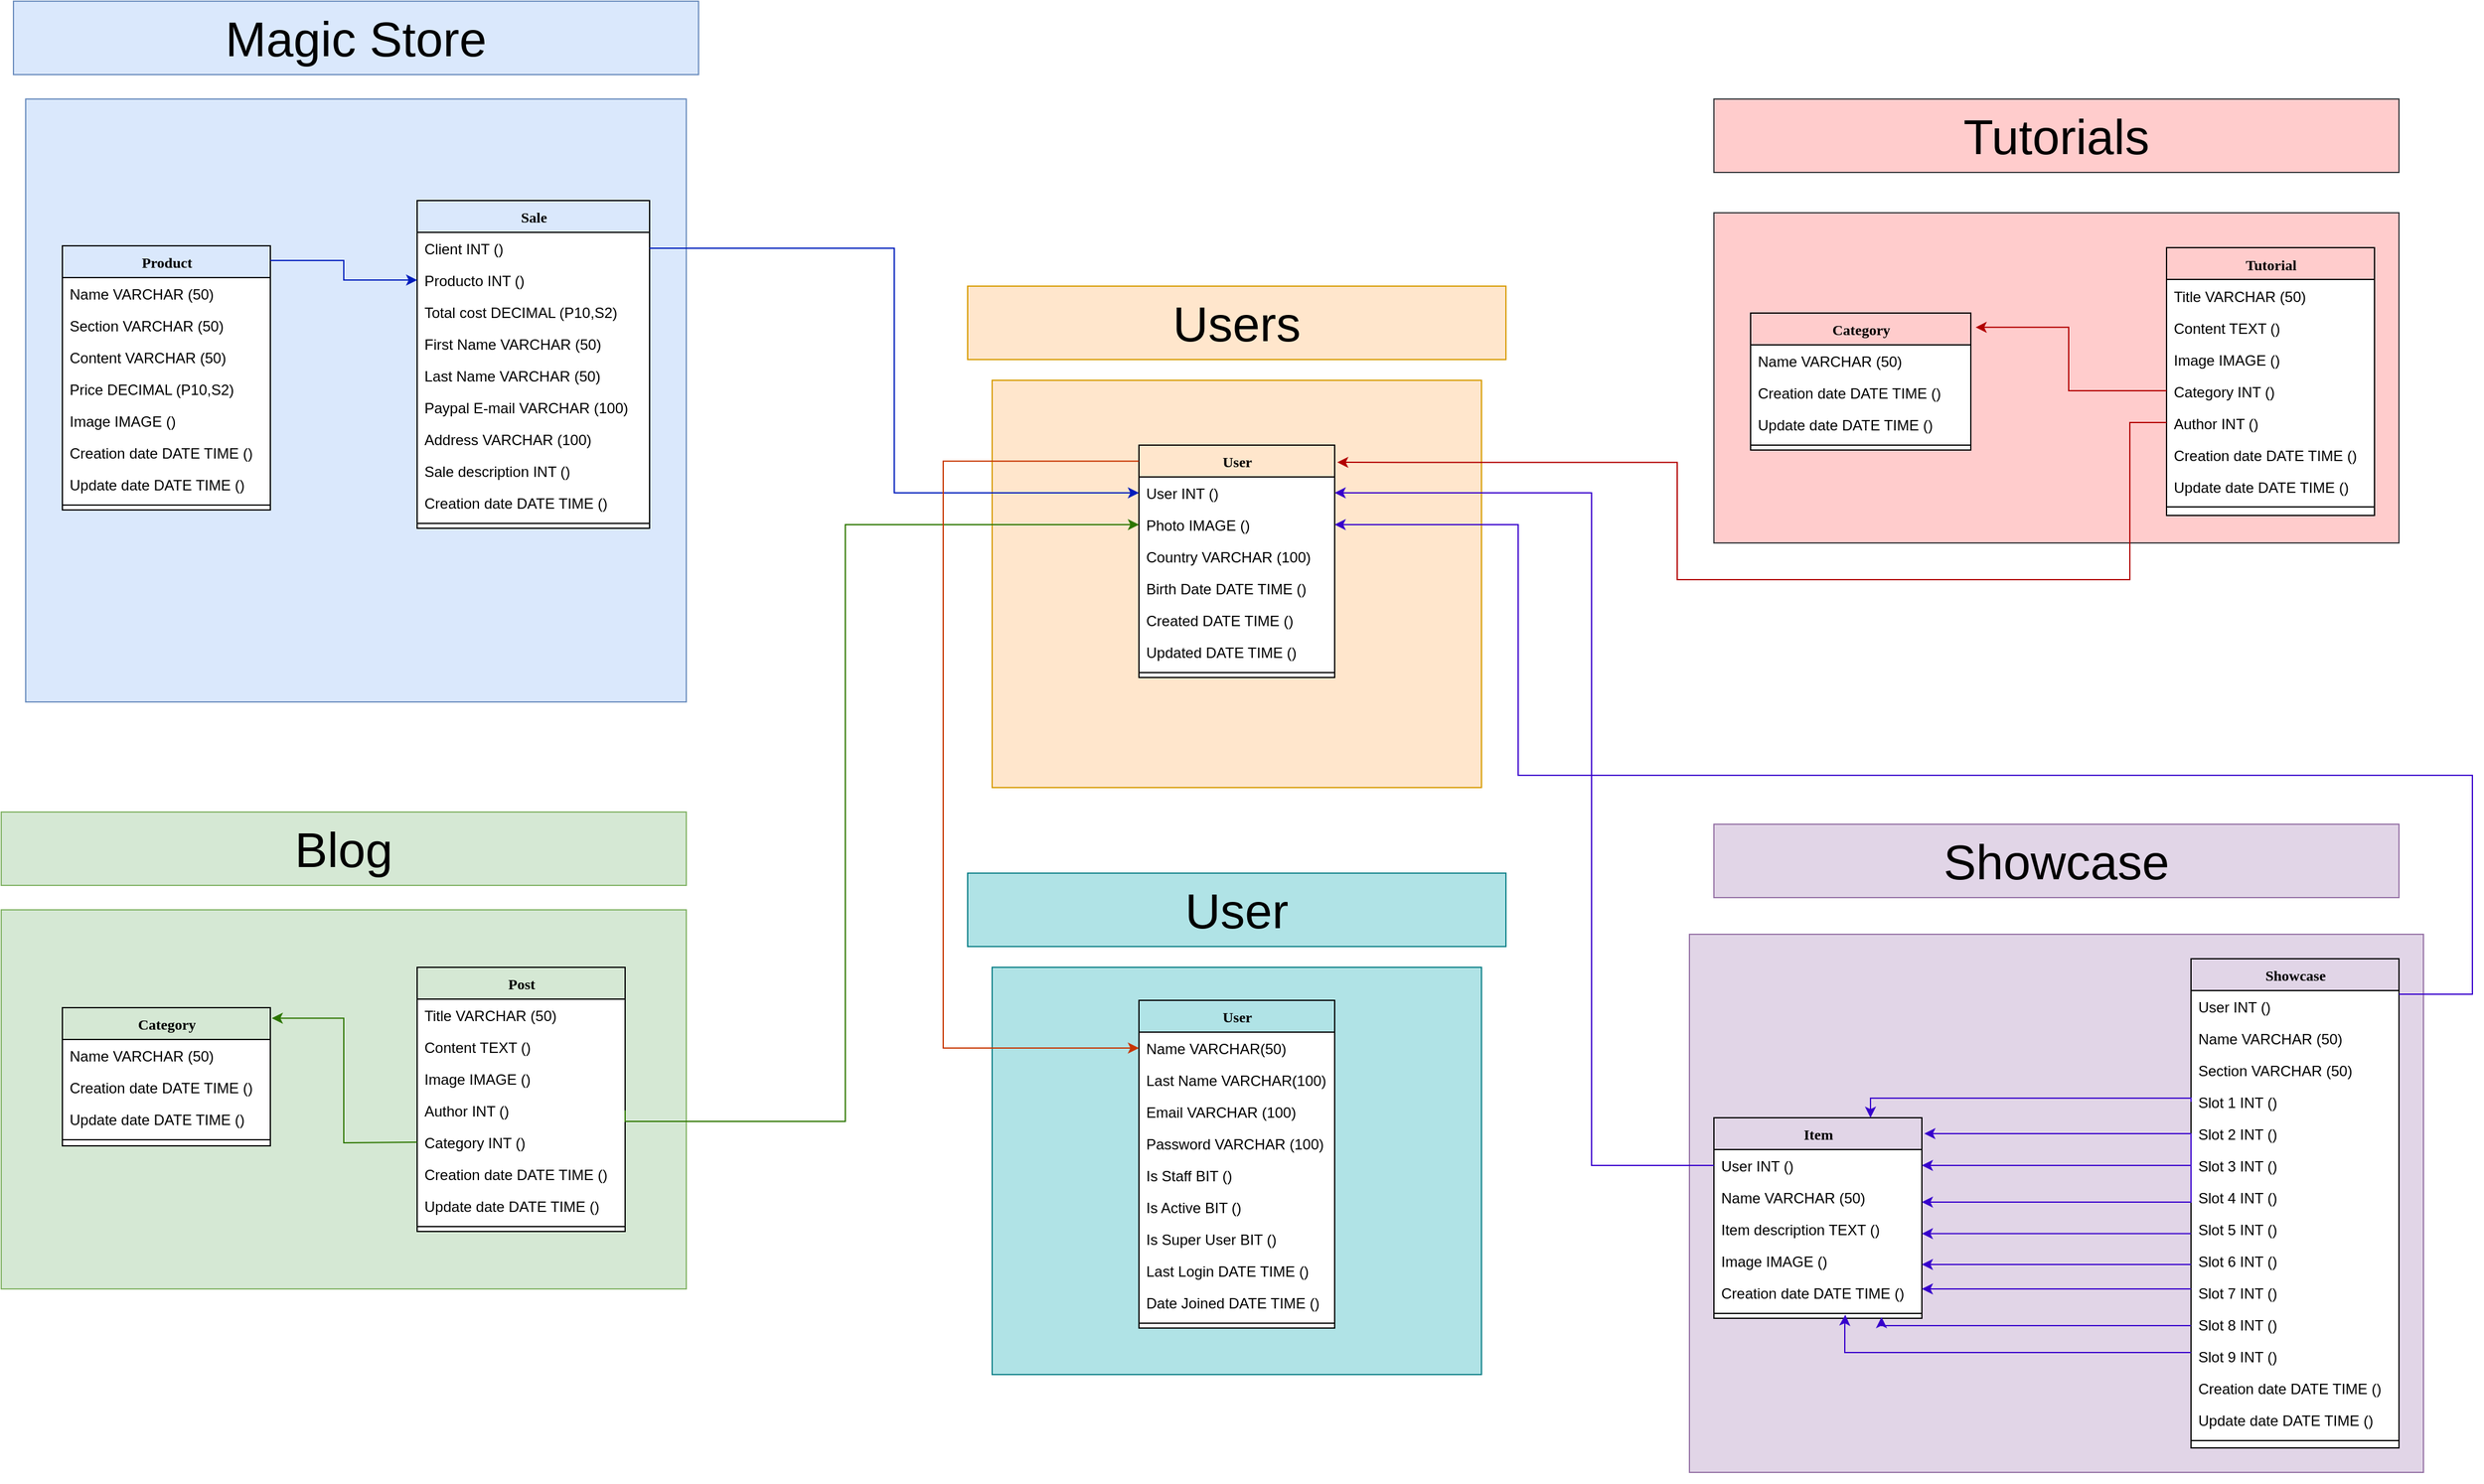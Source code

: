 <mxfile version="13.9.2" type="github">
  <diagram id="R2lEEEUBdFMjLlhIrx00" name="Page-1">
    <mxGraphModel dx="4417" dy="2524" grid="1" gridSize="10" guides="1" tooltips="1" connect="1" arrows="1" fold="1" page="1" pageScale="1" pageWidth="850" pageHeight="1100" math="0" shadow="0" extFonts="Permanent Marker^https://fonts.googleapis.com/css?family=Permanent+Marker">
      <root>
        <mxCell id="0" />
        <mxCell id="1" parent="0" />
        <mxCell id="2uvS1qkMC6XSZsoxmGfI-18" value="" style="rounded=0;whiteSpace=wrap;html=1;fillColor=#ffe6cc;strokeColor=#d79b00;" vertex="1" parent="1">
          <mxGeometry x="-80" y="217" width="400" height="333" as="geometry" />
        </mxCell>
        <mxCell id="4zCQocDhe5eGZeat-2OL-1" value="" style="rounded=0;whiteSpace=wrap;html=1;fillColor=#dae8fc;strokeColor=#6c8ebf;" parent="1" vertex="1">
          <mxGeometry x="-870" y="-13" width="540" height="493" as="geometry" />
        </mxCell>
        <mxCell id="4zCQocDhe5eGZeat-2OL-2" value="" style="rounded=0;whiteSpace=wrap;html=1;fillColor=#ffcccc;strokeColor=#36393d;" parent="1" vertex="1">
          <mxGeometry x="510" y="80" width="560" height="270" as="geometry" />
        </mxCell>
        <mxCell id="4zCQocDhe5eGZeat-2OL-4" value="" style="rounded=0;whiteSpace=wrap;html=1;fillColor=#d5e8d4;strokeColor=#82b366;" parent="1" vertex="1">
          <mxGeometry x="-890" y="650" width="560" height="310" as="geometry" />
        </mxCell>
        <mxCell id="4zCQocDhe5eGZeat-2OL-5" value="Product" style="swimlane;html=1;fontStyle=1;align=center;verticalAlign=top;childLayout=stackLayout;horizontal=1;startSize=26;horizontalStack=0;resizeParent=1;resizeLast=0;collapsible=1;marginBottom=0;swimlaneFillColor=#ffffff;rounded=0;shadow=0;comic=0;labelBackgroundColor=none;strokeWidth=1;fillColor=none;fontFamily=Verdana;fontSize=12" parent="1" vertex="1">
          <mxGeometry x="-840" y="107" width="170" height="216" as="geometry" />
        </mxCell>
        <mxCell id="4zCQocDhe5eGZeat-2OL-6" value="Name VARCHAR (50)" style="text;html=1;strokeColor=none;fillColor=none;align=left;verticalAlign=top;spacingLeft=4;spacingRight=4;whiteSpace=wrap;overflow=hidden;rotatable=0;points=[[0,0.5],[1,0.5]];portConstraint=eastwest;" parent="4zCQocDhe5eGZeat-2OL-5" vertex="1">
          <mxGeometry y="26" width="170" height="26" as="geometry" />
        </mxCell>
        <mxCell id="4zCQocDhe5eGZeat-2OL-7" value="Section VARCHAR (50)" style="text;html=1;strokeColor=none;fillColor=none;align=left;verticalAlign=top;spacingLeft=4;spacingRight=4;whiteSpace=wrap;overflow=hidden;rotatable=0;points=[[0,0.5],[1,0.5]];portConstraint=eastwest;" parent="4zCQocDhe5eGZeat-2OL-5" vertex="1">
          <mxGeometry y="52" width="170" height="26" as="geometry" />
        </mxCell>
        <mxCell id="4zCQocDhe5eGZeat-2OL-8" value="Content VARCHAR (50)" style="text;html=1;strokeColor=none;fillColor=none;align=left;verticalAlign=top;spacingLeft=4;spacingRight=4;whiteSpace=wrap;overflow=hidden;rotatable=0;points=[[0,0.5],[1,0.5]];portConstraint=eastwest;" parent="4zCQocDhe5eGZeat-2OL-5" vertex="1">
          <mxGeometry y="78" width="170" height="26" as="geometry" />
        </mxCell>
        <mxCell id="4zCQocDhe5eGZeat-2OL-9" value="Price DECIMAL (P10,S2)" style="text;html=1;strokeColor=none;fillColor=none;align=left;verticalAlign=top;spacingLeft=4;spacingRight=4;whiteSpace=wrap;overflow=hidden;rotatable=0;points=[[0,0.5],[1,0.5]];portConstraint=eastwest;" parent="4zCQocDhe5eGZeat-2OL-5" vertex="1">
          <mxGeometry y="104" width="170" height="26" as="geometry" />
        </mxCell>
        <mxCell id="4zCQocDhe5eGZeat-2OL-10" value="Image IMAGE ()" style="text;html=1;strokeColor=none;fillColor=none;align=left;verticalAlign=top;spacingLeft=4;spacingRight=4;whiteSpace=wrap;overflow=hidden;rotatable=0;points=[[0,0.5],[1,0.5]];portConstraint=eastwest;" parent="4zCQocDhe5eGZeat-2OL-5" vertex="1">
          <mxGeometry y="130" width="170" height="26" as="geometry" />
        </mxCell>
        <mxCell id="4zCQocDhe5eGZeat-2OL-11" value="Creation date DATE TIME ()" style="text;html=1;strokeColor=none;fillColor=none;align=left;verticalAlign=top;spacingLeft=4;spacingRight=4;whiteSpace=wrap;overflow=hidden;rotatable=0;points=[[0,0.5],[1,0.5]];portConstraint=eastwest;" parent="4zCQocDhe5eGZeat-2OL-5" vertex="1">
          <mxGeometry y="156" width="170" height="26" as="geometry" />
        </mxCell>
        <mxCell id="4zCQocDhe5eGZeat-2OL-12" value="Update date DATE TIME ()" style="text;html=1;strokeColor=none;fillColor=none;align=left;verticalAlign=top;spacingLeft=4;spacingRight=4;whiteSpace=wrap;overflow=hidden;rotatable=0;points=[[0,0.5],[1,0.5]];portConstraint=eastwest;" parent="4zCQocDhe5eGZeat-2OL-5" vertex="1">
          <mxGeometry y="182" width="170" height="26" as="geometry" />
        </mxCell>
        <mxCell id="4zCQocDhe5eGZeat-2OL-13" value="" style="line;html=1;strokeWidth=1;fillColor=none;align=left;verticalAlign=middle;spacingTop=-1;spacingLeft=3;spacingRight=3;rotatable=0;labelPosition=right;points=[];portConstraint=eastwest;" parent="4zCQocDhe5eGZeat-2OL-5" vertex="1">
          <mxGeometry y="208" width="170" height="8" as="geometry" />
        </mxCell>
        <mxCell id="4zCQocDhe5eGZeat-2OL-20" value="&lt;font style=&quot;font-size: 40px&quot;&gt;Magic Store&lt;/font&gt;" style="rounded=0;whiteSpace=wrap;html=1;fillColor=#dae8fc;strokeColor=#6c8ebf;" parent="1" vertex="1">
          <mxGeometry x="-880" y="-93" width="560" height="60" as="geometry" />
        </mxCell>
        <mxCell id="4zCQocDhe5eGZeat-2OL-21" value="Sale" style="swimlane;html=1;fontStyle=1;align=center;verticalAlign=top;childLayout=stackLayout;horizontal=1;startSize=26;horizontalStack=0;resizeParent=1;resizeLast=0;collapsible=1;marginBottom=0;swimlaneFillColor=#ffffff;rounded=0;shadow=0;comic=0;labelBackgroundColor=none;strokeWidth=1;fillColor=none;fontFamily=Verdana;fontSize=12" parent="1" vertex="1">
          <mxGeometry x="-550" y="70" width="190" height="268" as="geometry">
            <mxRectangle x="-530" y="50" width="100" height="26" as="alternateBounds" />
          </mxGeometry>
        </mxCell>
        <mxCell id="4zCQocDhe5eGZeat-2OL-23" value="Client INT ()" style="text;html=1;strokeColor=none;fillColor=none;align=left;verticalAlign=top;spacingLeft=4;spacingRight=4;whiteSpace=wrap;overflow=hidden;rotatable=0;points=[[0,0.5],[1,0.5]];portConstraint=eastwest;" parent="4zCQocDhe5eGZeat-2OL-21" vertex="1">
          <mxGeometry y="26" width="190" height="26" as="geometry" />
        </mxCell>
        <mxCell id="2uvS1qkMC6XSZsoxmGfI-2" value="Producto INT ()" style="text;html=1;strokeColor=none;fillColor=none;align=left;verticalAlign=top;spacingLeft=4;spacingRight=4;whiteSpace=wrap;overflow=hidden;rotatable=0;points=[[0,0.5],[1,0.5]];portConstraint=eastwest;" vertex="1" parent="4zCQocDhe5eGZeat-2OL-21">
          <mxGeometry y="52" width="190" height="26" as="geometry" />
        </mxCell>
        <mxCell id="4zCQocDhe5eGZeat-2OL-26" value="Total cost DECIMAL (P10,S2)" style="text;html=1;strokeColor=none;fillColor=none;align=left;verticalAlign=top;spacingLeft=4;spacingRight=4;whiteSpace=wrap;overflow=hidden;rotatable=0;points=[[0,0.5],[1,0.5]];portConstraint=eastwest;" parent="4zCQocDhe5eGZeat-2OL-21" vertex="1">
          <mxGeometry y="78" width="190" height="26" as="geometry" />
        </mxCell>
        <mxCell id="2uvS1qkMC6XSZsoxmGfI-3" value="First Name VARCHAR (50)" style="text;html=1;strokeColor=none;fillColor=none;align=left;verticalAlign=top;spacingLeft=4;spacingRight=4;whiteSpace=wrap;overflow=hidden;rotatable=0;points=[[0,0.5],[1,0.5]];portConstraint=eastwest;" vertex="1" parent="4zCQocDhe5eGZeat-2OL-21">
          <mxGeometry y="104" width="190" height="26" as="geometry" />
        </mxCell>
        <mxCell id="2uvS1qkMC6XSZsoxmGfI-4" value="Last Name VARCHAR (50)" style="text;html=1;strokeColor=none;fillColor=none;align=left;verticalAlign=top;spacingLeft=4;spacingRight=4;whiteSpace=wrap;overflow=hidden;rotatable=0;points=[[0,0.5],[1,0.5]];portConstraint=eastwest;" vertex="1" parent="4zCQocDhe5eGZeat-2OL-21">
          <mxGeometry y="130" width="190" height="26" as="geometry" />
        </mxCell>
        <mxCell id="2uvS1qkMC6XSZsoxmGfI-5" value="Paypal E-mail VARCHAR (100)" style="text;html=1;strokeColor=none;fillColor=none;align=left;verticalAlign=top;spacingLeft=4;spacingRight=4;whiteSpace=wrap;overflow=hidden;rotatable=0;points=[[0,0.5],[1,0.5]];portConstraint=eastwest;" vertex="1" parent="4zCQocDhe5eGZeat-2OL-21">
          <mxGeometry y="156" width="190" height="26" as="geometry" />
        </mxCell>
        <mxCell id="2uvS1qkMC6XSZsoxmGfI-6" value="Address VARCHAR (100)" style="text;html=1;strokeColor=none;fillColor=none;align=left;verticalAlign=top;spacingLeft=4;spacingRight=4;whiteSpace=wrap;overflow=hidden;rotatable=0;points=[[0,0.5],[1,0.5]];portConstraint=eastwest;" vertex="1" parent="4zCQocDhe5eGZeat-2OL-21">
          <mxGeometry y="182" width="190" height="26" as="geometry" />
        </mxCell>
        <mxCell id="4zCQocDhe5eGZeat-2OL-22" value="Sale description INT ()" style="text;html=1;strokeColor=none;fillColor=none;align=left;verticalAlign=top;spacingLeft=4;spacingRight=4;whiteSpace=wrap;overflow=hidden;rotatable=0;points=[[0,0.5],[1,0.5]];portConstraint=eastwest;" parent="4zCQocDhe5eGZeat-2OL-21" vertex="1">
          <mxGeometry y="208" width="190" height="26" as="geometry" />
        </mxCell>
        <mxCell id="2uvS1qkMC6XSZsoxmGfI-7" value="Creation date DATE TIME ()" style="text;html=1;strokeColor=none;fillColor=none;align=left;verticalAlign=top;spacingLeft=4;spacingRight=4;whiteSpace=wrap;overflow=hidden;rotatable=0;points=[[0,0.5],[1,0.5]];portConstraint=eastwest;" vertex="1" parent="4zCQocDhe5eGZeat-2OL-21">
          <mxGeometry y="234" width="190" height="26" as="geometry" />
        </mxCell>
        <mxCell id="4zCQocDhe5eGZeat-2OL-27" value="" style="line;html=1;strokeWidth=1;fillColor=none;align=left;verticalAlign=middle;spacingTop=-1;spacingLeft=3;spacingRight=3;rotatable=0;labelPosition=right;points=[];portConstraint=eastwest;" parent="4zCQocDhe5eGZeat-2OL-21" vertex="1">
          <mxGeometry y="260" width="190" height="8" as="geometry" />
        </mxCell>
        <mxCell id="4zCQocDhe5eGZeat-2OL-35" value="&lt;span style=&quot;font-size: 40px&quot;&gt;Blog&lt;/span&gt;" style="rounded=0;whiteSpace=wrap;html=1;fillColor=#d5e8d4;strokeColor=#82b366;" parent="1" vertex="1">
          <mxGeometry x="-890" y="570" width="560" height="60" as="geometry" />
        </mxCell>
        <mxCell id="4zCQocDhe5eGZeat-2OL-36" value="Category" style="swimlane;html=1;fontStyle=1;align=center;verticalAlign=top;childLayout=stackLayout;horizontal=1;startSize=26;horizontalStack=0;resizeParent=1;resizeLast=0;collapsible=1;marginBottom=0;swimlaneFillColor=#ffffff;rounded=0;shadow=0;comic=0;labelBackgroundColor=none;strokeWidth=1;fillColor=none;fontFamily=Verdana;fontSize=12" parent="1" vertex="1">
          <mxGeometry x="-840" y="730" width="170" height="113" as="geometry" />
        </mxCell>
        <mxCell id="4zCQocDhe5eGZeat-2OL-37" value="Name VARCHAR (50)" style="text;html=1;strokeColor=none;fillColor=none;align=left;verticalAlign=top;spacingLeft=4;spacingRight=4;whiteSpace=wrap;overflow=hidden;rotatable=0;points=[[0,0.5],[1,0.5]];portConstraint=eastwest;" parent="4zCQocDhe5eGZeat-2OL-36" vertex="1">
          <mxGeometry y="26" width="170" height="26" as="geometry" />
        </mxCell>
        <mxCell id="4zCQocDhe5eGZeat-2OL-38" value="Creation date DATE TIME ()" style="text;html=1;strokeColor=none;fillColor=none;align=left;verticalAlign=top;spacingLeft=4;spacingRight=4;whiteSpace=wrap;overflow=hidden;rotatable=0;points=[[0,0.5],[1,0.5]];portConstraint=eastwest;" parent="4zCQocDhe5eGZeat-2OL-36" vertex="1">
          <mxGeometry y="52" width="170" height="26" as="geometry" />
        </mxCell>
        <mxCell id="4zCQocDhe5eGZeat-2OL-39" value="Update date DATE TIME ()" style="text;html=1;strokeColor=none;fillColor=none;align=left;verticalAlign=top;spacingLeft=4;spacingRight=4;whiteSpace=wrap;overflow=hidden;rotatable=0;points=[[0,0.5],[1,0.5]];portConstraint=eastwest;" parent="4zCQocDhe5eGZeat-2OL-36" vertex="1">
          <mxGeometry y="78" width="170" height="26" as="geometry" />
        </mxCell>
        <mxCell id="4zCQocDhe5eGZeat-2OL-40" value="" style="line;html=1;strokeWidth=1;fillColor=none;align=left;verticalAlign=middle;spacingTop=-1;spacingLeft=3;spacingRight=3;rotatable=0;labelPosition=right;points=[];portConstraint=eastwest;" parent="4zCQocDhe5eGZeat-2OL-36" vertex="1">
          <mxGeometry y="104" width="170" height="8" as="geometry" />
        </mxCell>
        <mxCell id="4zCQocDhe5eGZeat-2OL-41" value="Post" style="swimlane;html=1;fontStyle=1;align=center;verticalAlign=top;childLayout=stackLayout;horizontal=1;startSize=26;horizontalStack=0;resizeParent=1;resizeLast=0;collapsible=1;marginBottom=0;swimlaneFillColor=#ffffff;rounded=0;shadow=0;comic=0;labelBackgroundColor=none;strokeWidth=1;fillColor=none;fontFamily=Verdana;fontSize=12" parent="1" vertex="1">
          <mxGeometry x="-550" y="697" width="170" height="216" as="geometry" />
        </mxCell>
        <mxCell id="4zCQocDhe5eGZeat-2OL-42" value="Title VARCHAR (50)" style="text;html=1;strokeColor=none;fillColor=none;align=left;verticalAlign=top;spacingLeft=4;spacingRight=4;whiteSpace=wrap;overflow=hidden;rotatable=0;points=[[0,0.5],[1,0.5]];portConstraint=eastwest;" parent="4zCQocDhe5eGZeat-2OL-41" vertex="1">
          <mxGeometry y="26" width="170" height="26" as="geometry" />
        </mxCell>
        <mxCell id="4zCQocDhe5eGZeat-2OL-43" value="Content TEXT ()" style="text;html=1;strokeColor=none;fillColor=none;align=left;verticalAlign=top;spacingLeft=4;spacingRight=4;whiteSpace=wrap;overflow=hidden;rotatable=0;points=[[0,0.5],[1,0.5]];portConstraint=eastwest;" parent="4zCQocDhe5eGZeat-2OL-41" vertex="1">
          <mxGeometry y="52" width="170" height="26" as="geometry" />
        </mxCell>
        <mxCell id="4zCQocDhe5eGZeat-2OL-44" value="Image IMAGE ()" style="text;html=1;strokeColor=none;fillColor=none;align=left;verticalAlign=top;spacingLeft=4;spacingRight=4;whiteSpace=wrap;overflow=hidden;rotatable=0;points=[[0,0.5],[1,0.5]];portConstraint=eastwest;" parent="4zCQocDhe5eGZeat-2OL-41" vertex="1">
          <mxGeometry y="78" width="170" height="26" as="geometry" />
        </mxCell>
        <mxCell id="4zCQocDhe5eGZeat-2OL-45" value="Author INT ()" style="text;html=1;strokeColor=none;fillColor=none;align=left;verticalAlign=top;spacingLeft=4;spacingRight=4;whiteSpace=wrap;overflow=hidden;rotatable=0;points=[[0,0.5],[1,0.5]];portConstraint=eastwest;" parent="4zCQocDhe5eGZeat-2OL-41" vertex="1">
          <mxGeometry y="104" width="170" height="26" as="geometry" />
        </mxCell>
        <mxCell id="4zCQocDhe5eGZeat-2OL-46" value="Category INT ()" style="text;html=1;strokeColor=none;fillColor=none;align=left;verticalAlign=top;spacingLeft=4;spacingRight=4;whiteSpace=wrap;overflow=hidden;rotatable=0;points=[[0,0.5],[1,0.5]];portConstraint=eastwest;" parent="4zCQocDhe5eGZeat-2OL-41" vertex="1">
          <mxGeometry y="130" width="170" height="26" as="geometry" />
        </mxCell>
        <mxCell id="4zCQocDhe5eGZeat-2OL-47" value="Creation date DATE TIME ()" style="text;html=1;strokeColor=none;fillColor=none;align=left;verticalAlign=top;spacingLeft=4;spacingRight=4;whiteSpace=wrap;overflow=hidden;rotatable=0;points=[[0,0.5],[1,0.5]];portConstraint=eastwest;" parent="4zCQocDhe5eGZeat-2OL-41" vertex="1">
          <mxGeometry y="156" width="170" height="26" as="geometry" />
        </mxCell>
        <mxCell id="4zCQocDhe5eGZeat-2OL-48" value="Update date DATE TIME ()" style="text;html=1;strokeColor=none;fillColor=none;align=left;verticalAlign=top;spacingLeft=4;spacingRight=4;whiteSpace=wrap;overflow=hidden;rotatable=0;points=[[0,0.5],[1,0.5]];portConstraint=eastwest;" parent="4zCQocDhe5eGZeat-2OL-41" vertex="1">
          <mxGeometry y="182" width="170" height="26" as="geometry" />
        </mxCell>
        <mxCell id="4zCQocDhe5eGZeat-2OL-49" value="" style="line;html=1;strokeWidth=1;fillColor=none;align=left;verticalAlign=middle;spacingTop=-1;spacingLeft=3;spacingRight=3;rotatable=0;labelPosition=right;points=[];portConstraint=eastwest;" parent="4zCQocDhe5eGZeat-2OL-41" vertex="1">
          <mxGeometry y="208" width="170" height="8" as="geometry" />
        </mxCell>
        <mxCell id="4zCQocDhe5eGZeat-2OL-92" value="&lt;span style=&quot;font-size: 40px&quot;&gt;Tutorials&lt;/span&gt;" style="rounded=0;whiteSpace=wrap;html=1;fillColor=#ffcccc;strokeColor=#36393d;" parent="1" vertex="1">
          <mxGeometry x="510" y="-13" width="560" height="60" as="geometry" />
        </mxCell>
        <mxCell id="4zCQocDhe5eGZeat-2OL-93" value="Category" style="swimlane;html=1;fontStyle=1;align=center;verticalAlign=top;childLayout=stackLayout;horizontal=1;startSize=26;horizontalStack=0;resizeParent=1;resizeLast=0;collapsible=1;marginBottom=0;swimlaneFillColor=#ffffff;rounded=0;shadow=0;comic=0;labelBackgroundColor=none;strokeWidth=1;fillColor=none;fontFamily=Verdana;fontSize=12" parent="1" vertex="1">
          <mxGeometry x="540" y="162" width="180" height="112" as="geometry" />
        </mxCell>
        <mxCell id="4zCQocDhe5eGZeat-2OL-94" value="Name VARCHAR (50)" style="text;html=1;strokeColor=none;fillColor=none;align=left;verticalAlign=top;spacingLeft=4;spacingRight=4;whiteSpace=wrap;overflow=hidden;rotatable=0;points=[[0,0.5],[1,0.5]];portConstraint=eastwest;" parent="4zCQocDhe5eGZeat-2OL-93" vertex="1">
          <mxGeometry y="26" width="180" height="26" as="geometry" />
        </mxCell>
        <mxCell id="4zCQocDhe5eGZeat-2OL-95" value="Creation date DATE TIME ()" style="text;html=1;strokeColor=none;fillColor=none;align=left;verticalAlign=top;spacingLeft=4;spacingRight=4;whiteSpace=wrap;overflow=hidden;rotatable=0;points=[[0,0.5],[1,0.5]];portConstraint=eastwest;" parent="4zCQocDhe5eGZeat-2OL-93" vertex="1">
          <mxGeometry y="52" width="180" height="26" as="geometry" />
        </mxCell>
        <mxCell id="4zCQocDhe5eGZeat-2OL-96" value="Update date DATE TIME ()" style="text;html=1;strokeColor=none;fillColor=none;align=left;verticalAlign=top;spacingLeft=4;spacingRight=4;whiteSpace=wrap;overflow=hidden;rotatable=0;points=[[0,0.5],[1,0.5]];portConstraint=eastwest;" parent="4zCQocDhe5eGZeat-2OL-93" vertex="1">
          <mxGeometry y="78" width="180" height="26" as="geometry" />
        </mxCell>
        <mxCell id="4zCQocDhe5eGZeat-2OL-97" value="" style="line;html=1;strokeWidth=1;fillColor=none;align=left;verticalAlign=middle;spacingTop=-1;spacingLeft=3;spacingRight=3;rotatable=0;labelPosition=right;points=[];portConstraint=eastwest;" parent="4zCQocDhe5eGZeat-2OL-93" vertex="1">
          <mxGeometry y="104" width="180" height="8" as="geometry" />
        </mxCell>
        <mxCell id="4zCQocDhe5eGZeat-2OL-98" value="Tutorial" style="swimlane;html=1;fontStyle=1;align=center;verticalAlign=top;childLayout=stackLayout;horizontal=1;startSize=26;horizontalStack=0;resizeParent=1;resizeLast=0;collapsible=1;marginBottom=0;swimlaneFillColor=#ffffff;rounded=0;shadow=0;comic=0;labelBackgroundColor=none;strokeWidth=1;fillColor=none;fontFamily=Verdana;fontSize=12" parent="1" vertex="1">
          <mxGeometry x="880" y="108.5" width="170" height="219" as="geometry" />
        </mxCell>
        <mxCell id="4zCQocDhe5eGZeat-2OL-99" value="Title VARCHAR (50)" style="text;html=1;strokeColor=none;fillColor=none;align=left;verticalAlign=top;spacingLeft=4;spacingRight=4;whiteSpace=wrap;overflow=hidden;rotatable=0;points=[[0,0.5],[1,0.5]];portConstraint=eastwest;" parent="4zCQocDhe5eGZeat-2OL-98" vertex="1">
          <mxGeometry y="26" width="170" height="26" as="geometry" />
        </mxCell>
        <mxCell id="4zCQocDhe5eGZeat-2OL-100" value="Content TEXT ()" style="text;html=1;strokeColor=none;fillColor=none;align=left;verticalAlign=top;spacingLeft=4;spacingRight=4;whiteSpace=wrap;overflow=hidden;rotatable=0;points=[[0,0.5],[1,0.5]];portConstraint=eastwest;" parent="4zCQocDhe5eGZeat-2OL-98" vertex="1">
          <mxGeometry y="52" width="170" height="26" as="geometry" />
        </mxCell>
        <mxCell id="4zCQocDhe5eGZeat-2OL-101" value="Image IMAGE ()" style="text;html=1;strokeColor=none;fillColor=none;align=left;verticalAlign=top;spacingLeft=4;spacingRight=4;whiteSpace=wrap;overflow=hidden;rotatable=0;points=[[0,0.5],[1,0.5]];portConstraint=eastwest;" parent="4zCQocDhe5eGZeat-2OL-98" vertex="1">
          <mxGeometry y="78" width="170" height="26" as="geometry" />
        </mxCell>
        <mxCell id="4zCQocDhe5eGZeat-2OL-102" value="Category INT ()" style="text;html=1;strokeColor=none;fillColor=none;align=left;verticalAlign=top;spacingLeft=4;spacingRight=4;whiteSpace=wrap;overflow=hidden;rotatable=0;points=[[0,0.5],[1,0.5]];portConstraint=eastwest;" parent="4zCQocDhe5eGZeat-2OL-98" vertex="1">
          <mxGeometry y="104" width="170" height="26" as="geometry" />
        </mxCell>
        <mxCell id="4zCQocDhe5eGZeat-2OL-103" value="Author INT ()" style="text;html=1;strokeColor=none;fillColor=none;align=left;verticalAlign=top;spacingLeft=4;spacingRight=4;whiteSpace=wrap;overflow=hidden;rotatable=0;points=[[0,0.5],[1,0.5]];portConstraint=eastwest;" parent="4zCQocDhe5eGZeat-2OL-98" vertex="1">
          <mxGeometry y="130" width="170" height="26" as="geometry" />
        </mxCell>
        <mxCell id="4zCQocDhe5eGZeat-2OL-104" value="Creation date DATE TIME ()" style="text;html=1;strokeColor=none;fillColor=none;align=left;verticalAlign=top;spacingLeft=4;spacingRight=4;whiteSpace=wrap;overflow=hidden;rotatable=0;points=[[0,0.5],[1,0.5]];portConstraint=eastwest;" parent="4zCQocDhe5eGZeat-2OL-98" vertex="1">
          <mxGeometry y="156" width="170" height="26" as="geometry" />
        </mxCell>
        <mxCell id="4zCQocDhe5eGZeat-2OL-105" value="Update date DATE TIME ()" style="text;html=1;strokeColor=none;fillColor=none;align=left;verticalAlign=top;spacingLeft=4;spacingRight=4;whiteSpace=wrap;overflow=hidden;rotatable=0;points=[[0,0.5],[1,0.5]];portConstraint=eastwest;" parent="4zCQocDhe5eGZeat-2OL-98" vertex="1">
          <mxGeometry y="182" width="170" height="26" as="geometry" />
        </mxCell>
        <mxCell id="4zCQocDhe5eGZeat-2OL-106" value="" style="line;html=1;strokeWidth=1;fillColor=none;align=left;verticalAlign=middle;spacingTop=-1;spacingLeft=3;spacingRight=3;rotatable=0;labelPosition=right;points=[];portConstraint=eastwest;" parent="4zCQocDhe5eGZeat-2OL-98" vertex="1">
          <mxGeometry y="208" width="170" height="8" as="geometry" />
        </mxCell>
        <mxCell id="4zCQocDhe5eGZeat-2OL-107" value="&lt;span style=&quot;font-size: 40px&quot;&gt;Showcase&lt;/span&gt;" style="rounded=0;whiteSpace=wrap;html=1;fillColor=#e1d5e7;strokeColor=#9673a6;" parent="1" vertex="1">
          <mxGeometry x="510" y="580" width="560" height="60" as="geometry" />
        </mxCell>
        <mxCell id="4zCQocDhe5eGZeat-2OL-108" value="" style="rounded=0;whiteSpace=wrap;html=1;fillColor=#e1d5e7;strokeColor=#9673a6;" parent="1" vertex="1">
          <mxGeometry x="490" y="670" width="600" height="440" as="geometry" />
        </mxCell>
        <mxCell id="4zCQocDhe5eGZeat-2OL-109" value="Item" style="swimlane;html=1;fontStyle=1;align=center;verticalAlign=top;childLayout=stackLayout;horizontal=1;startSize=26;horizontalStack=0;resizeParent=1;resizeLast=0;collapsible=1;marginBottom=0;swimlaneFillColor=#ffffff;rounded=0;shadow=0;comic=0;labelBackgroundColor=none;strokeWidth=1;fillColor=none;fontFamily=Verdana;fontSize=12" parent="1" vertex="1">
          <mxGeometry x="510" y="820" width="170" height="164" as="geometry" />
        </mxCell>
        <mxCell id="4zCQocDhe5eGZeat-2OL-110" value="User INT ()" style="text;html=1;strokeColor=none;fillColor=none;align=left;verticalAlign=top;spacingLeft=4;spacingRight=4;whiteSpace=wrap;overflow=hidden;rotatable=0;points=[[0,0.5],[1,0.5]];portConstraint=eastwest;" parent="4zCQocDhe5eGZeat-2OL-109" vertex="1">
          <mxGeometry y="26" width="170" height="26" as="geometry" />
        </mxCell>
        <mxCell id="4zCQocDhe5eGZeat-2OL-111" value="Name VARCHAR (50)" style="text;html=1;strokeColor=none;fillColor=none;align=left;verticalAlign=top;spacingLeft=4;spacingRight=4;whiteSpace=wrap;overflow=hidden;rotatable=0;points=[[0,0.5],[1,0.5]];portConstraint=eastwest;" parent="4zCQocDhe5eGZeat-2OL-109" vertex="1">
          <mxGeometry y="52" width="170" height="26" as="geometry" />
        </mxCell>
        <mxCell id="4zCQocDhe5eGZeat-2OL-112" value="Item description TEXT ()" style="text;html=1;strokeColor=none;fillColor=none;align=left;verticalAlign=top;spacingLeft=4;spacingRight=4;whiteSpace=wrap;overflow=hidden;rotatable=0;points=[[0,0.5],[1,0.5]];portConstraint=eastwest;" parent="4zCQocDhe5eGZeat-2OL-109" vertex="1">
          <mxGeometry y="78" width="170" height="26" as="geometry" />
        </mxCell>
        <mxCell id="4zCQocDhe5eGZeat-2OL-113" value="Image IMAGE ()" style="text;html=1;strokeColor=none;fillColor=none;align=left;verticalAlign=top;spacingLeft=4;spacingRight=4;whiteSpace=wrap;overflow=hidden;rotatable=0;points=[[0,0.5],[1,0.5]];portConstraint=eastwest;" parent="4zCQocDhe5eGZeat-2OL-109" vertex="1">
          <mxGeometry y="104" width="170" height="26" as="geometry" />
        </mxCell>
        <mxCell id="4zCQocDhe5eGZeat-2OL-114" value="Creation date DATE TIME ()" style="text;html=1;strokeColor=none;fillColor=none;align=left;verticalAlign=top;spacingLeft=4;spacingRight=4;whiteSpace=wrap;overflow=hidden;rotatable=0;points=[[0,0.5],[1,0.5]];portConstraint=eastwest;" parent="4zCQocDhe5eGZeat-2OL-109" vertex="1">
          <mxGeometry y="130" width="170" height="26" as="geometry" />
        </mxCell>
        <mxCell id="4zCQocDhe5eGZeat-2OL-115" value="" style="line;html=1;strokeWidth=1;fillColor=none;align=left;verticalAlign=middle;spacingTop=-1;spacingLeft=3;spacingRight=3;rotatable=0;labelPosition=right;points=[];portConstraint=eastwest;" parent="4zCQocDhe5eGZeat-2OL-109" vertex="1">
          <mxGeometry y="156" width="170" height="8" as="geometry" />
        </mxCell>
        <mxCell id="4zCQocDhe5eGZeat-2OL-116" value="Showcase" style="swimlane;html=1;fontStyle=1;align=center;verticalAlign=top;childLayout=stackLayout;horizontal=1;startSize=26;horizontalStack=0;resizeParent=1;resizeLast=0;collapsible=1;marginBottom=0;swimlaneFillColor=#ffffff;rounded=0;shadow=0;comic=0;labelBackgroundColor=none;strokeWidth=1;fillColor=none;fontFamily=Verdana;fontSize=12" parent="1" vertex="1">
          <mxGeometry x="900" y="690" width="170" height="400" as="geometry" />
        </mxCell>
        <mxCell id="4zCQocDhe5eGZeat-2OL-117" value="User INT ()" style="text;html=1;strokeColor=none;fillColor=none;align=left;verticalAlign=top;spacingLeft=4;spacingRight=4;whiteSpace=wrap;overflow=hidden;rotatable=0;points=[[0,0.5],[1,0.5]];portConstraint=eastwest;" parent="4zCQocDhe5eGZeat-2OL-116" vertex="1">
          <mxGeometry y="26" width="170" height="26" as="geometry" />
        </mxCell>
        <mxCell id="4zCQocDhe5eGZeat-2OL-118" value="Name VARCHAR (50)" style="text;html=1;strokeColor=none;fillColor=none;align=left;verticalAlign=top;spacingLeft=4;spacingRight=4;whiteSpace=wrap;overflow=hidden;rotatable=0;points=[[0,0.5],[1,0.5]];portConstraint=eastwest;" parent="4zCQocDhe5eGZeat-2OL-116" vertex="1">
          <mxGeometry y="52" width="170" height="26" as="geometry" />
        </mxCell>
        <mxCell id="4zCQocDhe5eGZeat-2OL-119" value="Section VARCHAR (50)" style="text;html=1;strokeColor=none;fillColor=none;align=left;verticalAlign=top;spacingLeft=4;spacingRight=4;whiteSpace=wrap;overflow=hidden;rotatable=0;points=[[0,0.5],[1,0.5]];portConstraint=eastwest;" parent="4zCQocDhe5eGZeat-2OL-116" vertex="1">
          <mxGeometry y="78" width="170" height="26" as="geometry" />
        </mxCell>
        <mxCell id="4zCQocDhe5eGZeat-2OL-120" value="Slot 1 INT ()" style="text;html=1;strokeColor=none;fillColor=none;align=left;verticalAlign=top;spacingLeft=4;spacingRight=4;whiteSpace=wrap;overflow=hidden;rotatable=0;points=[[0,0.5],[1,0.5]];portConstraint=eastwest;" parent="4zCQocDhe5eGZeat-2OL-116" vertex="1">
          <mxGeometry y="104" width="170" height="26" as="geometry" />
        </mxCell>
        <mxCell id="mOsb3RfD1vFrBzXwOWnn-9" value="Slot 2 INT ()" style="text;html=1;strokeColor=none;fillColor=none;align=left;verticalAlign=top;spacingLeft=4;spacingRight=4;whiteSpace=wrap;overflow=hidden;rotatable=0;points=[[0,0.5],[1,0.5]];portConstraint=eastwest;" parent="4zCQocDhe5eGZeat-2OL-116" vertex="1">
          <mxGeometry y="130" width="170" height="26" as="geometry" />
        </mxCell>
        <mxCell id="mOsb3RfD1vFrBzXwOWnn-10" value="Slot 3 INT ()" style="text;html=1;strokeColor=none;fillColor=none;align=left;verticalAlign=top;spacingLeft=4;spacingRight=4;whiteSpace=wrap;overflow=hidden;rotatable=0;points=[[0,0.5],[1,0.5]];portConstraint=eastwest;" parent="4zCQocDhe5eGZeat-2OL-116" vertex="1">
          <mxGeometry y="156" width="170" height="26" as="geometry" />
        </mxCell>
        <mxCell id="mOsb3RfD1vFrBzXwOWnn-11" value="Slot 4 INT ()" style="text;html=1;strokeColor=none;fillColor=none;align=left;verticalAlign=top;spacingLeft=4;spacingRight=4;whiteSpace=wrap;overflow=hidden;rotatable=0;points=[[0,0.5],[1,0.5]];portConstraint=eastwest;" parent="4zCQocDhe5eGZeat-2OL-116" vertex="1">
          <mxGeometry y="182" width="170" height="26" as="geometry" />
        </mxCell>
        <mxCell id="mOsb3RfD1vFrBzXwOWnn-12" value="Slot 5 INT ()" style="text;html=1;strokeColor=none;fillColor=none;align=left;verticalAlign=top;spacingLeft=4;spacingRight=4;whiteSpace=wrap;overflow=hidden;rotatable=0;points=[[0,0.5],[1,0.5]];portConstraint=eastwest;" parent="4zCQocDhe5eGZeat-2OL-116" vertex="1">
          <mxGeometry y="208" width="170" height="26" as="geometry" />
        </mxCell>
        <mxCell id="mOsb3RfD1vFrBzXwOWnn-13" value="Slot 6 INT ()" style="text;html=1;strokeColor=none;fillColor=none;align=left;verticalAlign=top;spacingLeft=4;spacingRight=4;whiteSpace=wrap;overflow=hidden;rotatable=0;points=[[0,0.5],[1,0.5]];portConstraint=eastwest;" parent="4zCQocDhe5eGZeat-2OL-116" vertex="1">
          <mxGeometry y="234" width="170" height="26" as="geometry" />
        </mxCell>
        <mxCell id="mOsb3RfD1vFrBzXwOWnn-14" value="Slot 7 INT ()" style="text;html=1;strokeColor=none;fillColor=none;align=left;verticalAlign=top;spacingLeft=4;spacingRight=4;whiteSpace=wrap;overflow=hidden;rotatable=0;points=[[0,0.5],[1,0.5]];portConstraint=eastwest;" parent="4zCQocDhe5eGZeat-2OL-116" vertex="1">
          <mxGeometry y="260" width="170" height="26" as="geometry" />
        </mxCell>
        <mxCell id="mOsb3RfD1vFrBzXwOWnn-16" value="Slot 8 INT ()" style="text;html=1;strokeColor=none;fillColor=none;align=left;verticalAlign=top;spacingLeft=4;spacingRight=4;whiteSpace=wrap;overflow=hidden;rotatable=0;points=[[0,0.5],[1,0.5]];portConstraint=eastwest;" parent="4zCQocDhe5eGZeat-2OL-116" vertex="1">
          <mxGeometry y="286" width="170" height="26" as="geometry" />
        </mxCell>
        <mxCell id="mOsb3RfD1vFrBzXwOWnn-15" value="Slot 9 INT ()" style="text;html=1;strokeColor=none;fillColor=none;align=left;verticalAlign=top;spacingLeft=4;spacingRight=4;whiteSpace=wrap;overflow=hidden;rotatable=0;points=[[0,0.5],[1,0.5]];portConstraint=eastwest;" parent="4zCQocDhe5eGZeat-2OL-116" vertex="1">
          <mxGeometry y="312" width="170" height="26" as="geometry" />
        </mxCell>
        <mxCell id="4zCQocDhe5eGZeat-2OL-129" value="Creation date DATE TIME ()" style="text;html=1;strokeColor=none;fillColor=none;align=left;verticalAlign=top;spacingLeft=4;spacingRight=4;whiteSpace=wrap;overflow=hidden;rotatable=0;points=[[0,0.5],[1,0.5]];portConstraint=eastwest;" parent="4zCQocDhe5eGZeat-2OL-116" vertex="1">
          <mxGeometry y="338" width="170" height="26" as="geometry" />
        </mxCell>
        <mxCell id="4zCQocDhe5eGZeat-2OL-130" value="Update date DATE TIME ()" style="text;html=1;strokeColor=none;fillColor=none;align=left;verticalAlign=top;spacingLeft=4;spacingRight=4;whiteSpace=wrap;overflow=hidden;rotatable=0;points=[[0,0.5],[1,0.5]];portConstraint=eastwest;" parent="4zCQocDhe5eGZeat-2OL-116" vertex="1">
          <mxGeometry y="364" width="170" height="26" as="geometry" />
        </mxCell>
        <mxCell id="4zCQocDhe5eGZeat-2OL-131" value="" style="line;html=1;strokeWidth=1;fillColor=none;align=left;verticalAlign=middle;spacingTop=-1;spacingLeft=3;spacingRight=3;rotatable=0;labelPosition=right;points=[];portConstraint=eastwest;" parent="4zCQocDhe5eGZeat-2OL-116" vertex="1">
          <mxGeometry y="390" width="170" height="8" as="geometry" />
        </mxCell>
        <mxCell id="4zCQocDhe5eGZeat-2OL-132" style="edgeStyle=orthogonalEdgeStyle;rounded=0;orthogonalLoop=1;jettySize=auto;html=1;exitX=0.5;exitY=1;exitDx=0;exitDy=0;" parent="1" source="4zCQocDhe5eGZeat-2OL-108" target="4zCQocDhe5eGZeat-2OL-108" edge="1">
          <mxGeometry relative="1" as="geometry" />
        </mxCell>
        <mxCell id="4zCQocDhe5eGZeat-2OL-133" value="Item" style="swimlane;html=1;fontStyle=1;align=center;verticalAlign=top;childLayout=stackLayout;horizontal=1;startSize=26;horizontalStack=0;resizeParent=1;resizeLast=0;collapsible=1;marginBottom=0;swimlaneFillColor=#ffffff;rounded=0;shadow=0;comic=0;labelBackgroundColor=none;strokeWidth=1;fillColor=none;fontFamily=Verdana;fontSize=12" parent="1" vertex="1">
          <mxGeometry x="50" y="760" width="160" height="242" as="geometry" />
        </mxCell>
        <mxCell id="4zCQocDhe5eGZeat-2OL-134" value="User" style="text;html=1;strokeColor=none;fillColor=none;align=left;verticalAlign=top;spacingLeft=4;spacingRight=4;whiteSpace=wrap;overflow=hidden;rotatable=0;points=[[0,0.5],[1,0.5]];portConstraint=eastwest;" parent="4zCQocDhe5eGZeat-2OL-133" vertex="1">
          <mxGeometry y="26" width="160" height="26" as="geometry" />
        </mxCell>
        <mxCell id="4zCQocDhe5eGZeat-2OL-135" value="Name" style="text;html=1;strokeColor=none;fillColor=none;align=left;verticalAlign=top;spacingLeft=4;spacingRight=4;whiteSpace=wrap;overflow=hidden;rotatable=0;points=[[0,0.5],[1,0.5]];portConstraint=eastwest;" parent="4zCQocDhe5eGZeat-2OL-133" vertex="1">
          <mxGeometry y="52" width="160" height="26" as="geometry" />
        </mxCell>
        <mxCell id="4zCQocDhe5eGZeat-2OL-136" value="Item description" style="text;html=1;strokeColor=none;fillColor=none;align=left;verticalAlign=top;spacingLeft=4;spacingRight=4;whiteSpace=wrap;overflow=hidden;rotatable=0;points=[[0,0.5],[1,0.5]];portConstraint=eastwest;" parent="4zCQocDhe5eGZeat-2OL-133" vertex="1">
          <mxGeometry y="78" width="160" height="26" as="geometry" />
        </mxCell>
        <mxCell id="4zCQocDhe5eGZeat-2OL-137" value="Image" style="text;html=1;strokeColor=none;fillColor=none;align=left;verticalAlign=top;spacingLeft=4;spacingRight=4;whiteSpace=wrap;overflow=hidden;rotatable=0;points=[[0,0.5],[1,0.5]];portConstraint=eastwest;" parent="4zCQocDhe5eGZeat-2OL-133" vertex="1">
          <mxGeometry y="104" width="160" height="26" as="geometry" />
        </mxCell>
        <mxCell id="4zCQocDhe5eGZeat-2OL-138" value="Creation date" style="text;html=1;strokeColor=none;fillColor=none;align=left;verticalAlign=top;spacingLeft=4;spacingRight=4;whiteSpace=wrap;overflow=hidden;rotatable=0;points=[[0,0.5],[1,0.5]];portConstraint=eastwest;" parent="4zCQocDhe5eGZeat-2OL-133" vertex="1">
          <mxGeometry y="130" width="160" height="26" as="geometry" />
        </mxCell>
        <mxCell id="4zCQocDhe5eGZeat-2OL-139" value="" style="line;html=1;strokeWidth=1;fillColor=none;align=left;verticalAlign=middle;spacingTop=-1;spacingLeft=3;spacingRight=3;rotatable=0;labelPosition=right;points=[];portConstraint=eastwest;" parent="4zCQocDhe5eGZeat-2OL-133" vertex="1">
          <mxGeometry y="156" width="160" height="8" as="geometry" />
        </mxCell>
        <mxCell id="4zCQocDhe5eGZeat-2OL-140" value="+ method(type): type" style="text;html=1;strokeColor=none;fillColor=none;align=left;verticalAlign=top;spacingLeft=4;spacingRight=4;whiteSpace=wrap;overflow=hidden;rotatable=0;points=[[0,0.5],[1,0.5]];portConstraint=eastwest;" parent="4zCQocDhe5eGZeat-2OL-133" vertex="1">
          <mxGeometry y="164" width="160" height="26" as="geometry" />
        </mxCell>
        <mxCell id="4zCQocDhe5eGZeat-2OL-141" value="+ method(type): type" style="text;html=1;strokeColor=none;fillColor=none;align=left;verticalAlign=top;spacingLeft=4;spacingRight=4;whiteSpace=wrap;overflow=hidden;rotatable=0;points=[[0,0.5],[1,0.5]];portConstraint=eastwest;" parent="4zCQocDhe5eGZeat-2OL-133" vertex="1">
          <mxGeometry y="190" width="160" height="26" as="geometry" />
        </mxCell>
        <mxCell id="4zCQocDhe5eGZeat-2OL-142" value="" style="rounded=0;whiteSpace=wrap;html=1;fillColor=#b0e3e6;strokeColor=#0e8088;" parent="1" vertex="1">
          <mxGeometry x="-80" y="697" width="400" height="333" as="geometry" />
        </mxCell>
        <mxCell id="4zCQocDhe5eGZeat-2OL-143" value="&lt;span style=&quot;font-size: 40px&quot;&gt;User&lt;/span&gt;" style="rounded=0;whiteSpace=wrap;html=1;fillColor=#b0e3e6;strokeColor=#0e8088;" parent="1" vertex="1">
          <mxGeometry x="-100" y="620" width="440" height="60" as="geometry" />
        </mxCell>
        <mxCell id="4zCQocDhe5eGZeat-2OL-144" value="User" style="swimlane;html=1;fontStyle=1;align=center;verticalAlign=top;childLayout=stackLayout;horizontal=1;startSize=26;horizontalStack=0;resizeParent=1;resizeLast=0;collapsible=1;marginBottom=0;swimlaneFillColor=#ffffff;rounded=0;shadow=0;comic=0;labelBackgroundColor=none;strokeWidth=1;fillColor=none;fontFamily=Verdana;fontSize=12" parent="1" vertex="1">
          <mxGeometry x="40" y="724" width="160" height="268" as="geometry" />
        </mxCell>
        <mxCell id="4zCQocDhe5eGZeat-2OL-145" value="Name VARCHAR(50)" style="text;html=1;strokeColor=none;fillColor=none;align=left;verticalAlign=top;spacingLeft=4;spacingRight=4;whiteSpace=wrap;overflow=hidden;rotatable=0;points=[[0,0.5],[1,0.5]];portConstraint=eastwest;" parent="4zCQocDhe5eGZeat-2OL-144" vertex="1">
          <mxGeometry y="26" width="160" height="26" as="geometry" />
        </mxCell>
        <mxCell id="4zCQocDhe5eGZeat-2OL-146" value="Last Name VARCHAR(100)" style="text;html=1;strokeColor=none;fillColor=none;align=left;verticalAlign=top;spacingLeft=4;spacingRight=4;whiteSpace=wrap;overflow=hidden;rotatable=0;points=[[0,0.5],[1,0.5]];portConstraint=eastwest;" parent="4zCQocDhe5eGZeat-2OL-144" vertex="1">
          <mxGeometry y="52" width="160" height="26" as="geometry" />
        </mxCell>
        <mxCell id="4zCQocDhe5eGZeat-2OL-147" value="Email VARCHAR (100)" style="text;html=1;strokeColor=none;fillColor=none;align=left;verticalAlign=top;spacingLeft=4;spacingRight=4;whiteSpace=wrap;overflow=hidden;rotatable=0;points=[[0,0.5],[1,0.5]];portConstraint=eastwest;" parent="4zCQocDhe5eGZeat-2OL-144" vertex="1">
          <mxGeometry y="78" width="160" height="26" as="geometry" />
        </mxCell>
        <mxCell id="4zCQocDhe5eGZeat-2OL-148" value="Password VARCHAR (100)" style="text;html=1;strokeColor=none;fillColor=none;align=left;verticalAlign=top;spacingLeft=4;spacingRight=4;whiteSpace=wrap;overflow=hidden;rotatable=0;points=[[0,0.5],[1,0.5]];portConstraint=eastwest;" parent="4zCQocDhe5eGZeat-2OL-144" vertex="1">
          <mxGeometry y="104" width="160" height="26" as="geometry" />
        </mxCell>
        <mxCell id="4zCQocDhe5eGZeat-2OL-149" value="Is Staff BIT ()" style="text;html=1;strokeColor=none;fillColor=none;align=left;verticalAlign=top;spacingLeft=4;spacingRight=4;whiteSpace=wrap;overflow=hidden;rotatable=0;points=[[0,0.5],[1,0.5]];portConstraint=eastwest;" parent="4zCQocDhe5eGZeat-2OL-144" vertex="1">
          <mxGeometry y="130" width="160" height="26" as="geometry" />
        </mxCell>
        <mxCell id="mOsb3RfD1vFrBzXwOWnn-6" value="Is Active BIT ()" style="text;html=1;strokeColor=none;fillColor=none;align=left;verticalAlign=top;spacingLeft=4;spacingRight=4;whiteSpace=wrap;overflow=hidden;rotatable=0;points=[[0,0.5],[1,0.5]];portConstraint=eastwest;" parent="4zCQocDhe5eGZeat-2OL-144" vertex="1">
          <mxGeometry y="156" width="160" height="26" as="geometry" />
        </mxCell>
        <mxCell id="4zCQocDhe5eGZeat-2OL-151" value="Is Super User BIT ()" style="text;html=1;strokeColor=none;fillColor=none;align=left;verticalAlign=top;spacingLeft=4;spacingRight=4;whiteSpace=wrap;overflow=hidden;rotatable=0;points=[[0,0.5],[1,0.5]];portConstraint=eastwest;" parent="4zCQocDhe5eGZeat-2OL-144" vertex="1">
          <mxGeometry y="182" width="160" height="26" as="geometry" />
        </mxCell>
        <mxCell id="4zCQocDhe5eGZeat-2OL-152" value="Last Login DATE TIME ()" style="text;html=1;strokeColor=none;fillColor=none;align=left;verticalAlign=top;spacingLeft=4;spacingRight=4;whiteSpace=wrap;overflow=hidden;rotatable=0;points=[[0,0.5],[1,0.5]];portConstraint=eastwest;" parent="4zCQocDhe5eGZeat-2OL-144" vertex="1">
          <mxGeometry y="208" width="160" height="26" as="geometry" />
        </mxCell>
        <mxCell id="4zCQocDhe5eGZeat-2OL-153" value="Date Joined DATE TIME ()" style="text;html=1;strokeColor=none;fillColor=none;align=left;verticalAlign=top;spacingLeft=4;spacingRight=4;whiteSpace=wrap;overflow=hidden;rotatable=0;points=[[0,0.5],[1,0.5]];portConstraint=eastwest;" parent="4zCQocDhe5eGZeat-2OL-144" vertex="1">
          <mxGeometry y="234" width="160" height="26" as="geometry" />
        </mxCell>
        <mxCell id="4zCQocDhe5eGZeat-2OL-154" value="" style="line;html=1;strokeWidth=1;fillColor=none;align=left;verticalAlign=middle;spacingTop=-1;spacingLeft=3;spacingRight=3;rotatable=0;labelPosition=right;points=[];portConstraint=eastwest;" parent="4zCQocDhe5eGZeat-2OL-144" vertex="1">
          <mxGeometry y="260" width="160" height="8" as="geometry" />
        </mxCell>
        <mxCell id="4zCQocDhe5eGZeat-2OL-156" style="edgeStyle=orthogonalEdgeStyle;rounded=0;orthogonalLoop=1;jettySize=auto;html=1;exitX=1;exitY=0.5;exitDx=0;exitDy=0;fillColor=#0050ef;strokeColor=#001DBC;entryX=0;entryY=0.5;entryDx=0;entryDy=0;" parent="1" source="4zCQocDhe5eGZeat-2OL-23" target="2uvS1qkMC6XSZsoxmGfI-31" edge="1">
          <mxGeometry relative="1" as="geometry" />
        </mxCell>
        <mxCell id="4zCQocDhe5eGZeat-2OL-161" style="edgeStyle=orthogonalEdgeStyle;rounded=0;orthogonalLoop=1;jettySize=auto;html=1;exitX=1;exitY=0.5;exitDx=0;exitDy=0;entryX=0;entryY=0.5;entryDx=0;entryDy=0;fillColor=#60a917;strokeColor=#2D7600;" parent="1" source="4zCQocDhe5eGZeat-2OL-45" target="2uvS1qkMC6XSZsoxmGfI-32" edge="1">
          <mxGeometry relative="1" as="geometry">
            <Array as="points">
              <mxPoint x="-380" y="823" />
              <mxPoint x="-200" y="823" />
              <mxPoint x="-200" y="335" />
            </Array>
          </mxGeometry>
        </mxCell>
        <mxCell id="4zCQocDhe5eGZeat-2OL-162" style="edgeStyle=orthogonalEdgeStyle;rounded=0;orthogonalLoop=1;jettySize=auto;html=1;entryX=1.007;entryY=0.076;entryDx=0;entryDy=0;entryPerimeter=0;fillColor=#60a917;strokeColor=#2D7600;" parent="1" target="4zCQocDhe5eGZeat-2OL-36" edge="1">
          <mxGeometry relative="1" as="geometry">
            <mxPoint x="-550" y="840" as="sourcePoint" />
          </mxGeometry>
        </mxCell>
        <mxCell id="4zCQocDhe5eGZeat-2OL-174" style="edgeStyle=orthogonalEdgeStyle;rounded=0;orthogonalLoop=1;jettySize=auto;html=1;exitX=0;exitY=0.5;exitDx=0;exitDy=0;entryX=1.022;entryY=0.104;entryDx=0;entryDy=0;entryPerimeter=0;fillColor=#e51400;strokeColor=#B20000;" parent="1" source="4zCQocDhe5eGZeat-2OL-102" target="4zCQocDhe5eGZeat-2OL-93" edge="1">
          <mxGeometry relative="1" as="geometry" />
        </mxCell>
        <mxCell id="4zCQocDhe5eGZeat-2OL-175" style="edgeStyle=orthogonalEdgeStyle;rounded=0;orthogonalLoop=1;jettySize=auto;html=1;exitX=0;exitY=0.5;exitDx=0;exitDy=0;entryX=1.013;entryY=0.074;entryDx=0;entryDy=0;entryPerimeter=0;fillColor=#e51400;strokeColor=#B20000;" parent="1" source="4zCQocDhe5eGZeat-2OL-103" target="2uvS1qkMC6XSZsoxmGfI-20" edge="1">
          <mxGeometry relative="1" as="geometry">
            <Array as="points">
              <mxPoint x="850" y="251" />
              <mxPoint x="850" y="380" />
              <mxPoint x="480" y="380" />
              <mxPoint x="480" y="284" />
            </Array>
          </mxGeometry>
        </mxCell>
        <mxCell id="4zCQocDhe5eGZeat-2OL-176" style="edgeStyle=orthogonalEdgeStyle;rounded=0;orthogonalLoop=1;jettySize=auto;html=1;fillColor=#6a00ff;strokeColor=#3700CC;entryX=1;entryY=0.5;entryDx=0;entryDy=0;" parent="1" edge="1" target="2uvS1qkMC6XSZsoxmGfI-32">
          <mxGeometry relative="1" as="geometry">
            <mxPoint x="200" y="790" as="targetPoint" />
            <Array as="points">
              <mxPoint x="1130" y="719" />
              <mxPoint x="1130" y="540" />
              <mxPoint x="350" y="540" />
              <mxPoint x="350" y="335" />
            </Array>
            <mxPoint x="1070" y="719" as="sourcePoint" />
          </mxGeometry>
        </mxCell>
        <mxCell id="4zCQocDhe5eGZeat-2OL-177" style="edgeStyle=orthogonalEdgeStyle;rounded=0;orthogonalLoop=1;jettySize=auto;html=1;exitX=0;exitY=0.5;exitDx=0;exitDy=0;entryX=1;entryY=0.5;entryDx=0;entryDy=0;fillColor=#6a00ff;strokeColor=#3700CC;" parent="1" source="4zCQocDhe5eGZeat-2OL-110" target="2uvS1qkMC6XSZsoxmGfI-31" edge="1">
          <mxGeometry relative="1" as="geometry">
            <Array as="points">
              <mxPoint x="410" y="859" />
              <mxPoint x="410" y="309" />
            </Array>
          </mxGeometry>
        </mxCell>
        <mxCell id="4zCQocDhe5eGZeat-2OL-178" style="edgeStyle=orthogonalEdgeStyle;rounded=0;orthogonalLoop=1;jettySize=auto;html=1;exitX=0;exitY=0.5;exitDx=0;exitDy=0;fillColor=#6a00ff;strokeColor=#3700CC;" parent="1" source="4zCQocDhe5eGZeat-2OL-120" edge="1">
          <mxGeometry relative="1" as="geometry">
            <mxPoint x="638" y="820" as="targetPoint" />
            <Array as="points">
              <mxPoint x="900" y="804" />
              <mxPoint x="638" y="804" />
            </Array>
          </mxGeometry>
        </mxCell>
        <mxCell id="4zCQocDhe5eGZeat-2OL-179" style="edgeStyle=orthogonalEdgeStyle;rounded=0;orthogonalLoop=1;jettySize=auto;html=1;exitX=0;exitY=0.5;exitDx=0;exitDy=0;fillColor=#6a00ff;strokeColor=#3700CC;" parent="1" edge="1">
          <mxGeometry relative="1" as="geometry">
            <mxPoint x="682" y="833" as="targetPoint" />
            <mxPoint x="900" y="833" as="sourcePoint" />
          </mxGeometry>
        </mxCell>
        <mxCell id="4zCQocDhe5eGZeat-2OL-180" style="edgeStyle=orthogonalEdgeStyle;rounded=0;orthogonalLoop=1;jettySize=auto;html=1;exitX=0;exitY=0.5;exitDx=0;exitDy=0;fillColor=#6a00ff;strokeColor=#3700CC;" parent="1" edge="1">
          <mxGeometry relative="1" as="geometry">
            <mxPoint x="680" y="859" as="targetPoint" />
            <Array as="points">
              <mxPoint x="680" y="859" />
            </Array>
            <mxPoint x="900" y="833" as="sourcePoint" />
          </mxGeometry>
        </mxCell>
        <mxCell id="4zCQocDhe5eGZeat-2OL-181" style="edgeStyle=orthogonalEdgeStyle;rounded=0;orthogonalLoop=1;jettySize=auto;html=1;exitX=0;exitY=0.5;exitDx=0;exitDy=0;fillColor=#6a00ff;strokeColor=#3700CC;" parent="1" edge="1">
          <mxGeometry relative="1" as="geometry">
            <mxPoint x="680" y="889" as="targetPoint" />
            <Array as="points">
              <mxPoint x="900" y="889" />
            </Array>
            <mxPoint x="900" y="833" as="sourcePoint" />
          </mxGeometry>
        </mxCell>
        <mxCell id="4zCQocDhe5eGZeat-2OL-182" style="edgeStyle=orthogonalEdgeStyle;rounded=0;orthogonalLoop=1;jettySize=auto;html=1;exitX=0;exitY=0.5;exitDx=0;exitDy=0;fillColor=#6a00ff;strokeColor=#3700CC;" parent="1" edge="1">
          <mxGeometry relative="1" as="geometry">
            <mxPoint x="900" y="914.8" as="sourcePoint" />
            <mxPoint x="680" y="914.8" as="targetPoint" />
            <Array as="points">
              <mxPoint x="680" y="914.8" />
            </Array>
          </mxGeometry>
        </mxCell>
        <mxCell id="4zCQocDhe5eGZeat-2OL-183" style="edgeStyle=orthogonalEdgeStyle;rounded=0;orthogonalLoop=1;jettySize=auto;html=1;exitX=0;exitY=0.5;exitDx=0;exitDy=0;fillColor=#6a00ff;strokeColor=#3700CC;" parent="1" edge="1">
          <mxGeometry relative="1" as="geometry">
            <mxPoint x="900" y="940" as="sourcePoint" />
            <mxPoint x="680" y="940" as="targetPoint" />
            <Array as="points">
              <mxPoint x="680" y="940" />
            </Array>
          </mxGeometry>
        </mxCell>
        <mxCell id="4zCQocDhe5eGZeat-2OL-184" style="edgeStyle=orthogonalEdgeStyle;rounded=0;orthogonalLoop=1;jettySize=auto;html=1;exitX=0;exitY=0.5;exitDx=0;exitDy=0;fillColor=#6a00ff;strokeColor=#3700CC;" parent="1" edge="1">
          <mxGeometry relative="1" as="geometry">
            <mxPoint x="900" y="960" as="sourcePoint" />
            <mxPoint x="680" y="960" as="targetPoint" />
            <Array as="points">
              <mxPoint x="680" y="960" />
            </Array>
          </mxGeometry>
        </mxCell>
        <mxCell id="4zCQocDhe5eGZeat-2OL-185" style="edgeStyle=orthogonalEdgeStyle;rounded=0;orthogonalLoop=1;jettySize=auto;html=1;exitX=0;exitY=0.5;exitDx=0;exitDy=0;fillColor=#6a00ff;strokeColor=#3700CC;" parent="1" edge="1">
          <mxGeometry relative="1" as="geometry">
            <mxPoint x="900" y="990" as="sourcePoint" />
            <mxPoint x="647" y="983" as="targetPoint" />
            <Array as="points">
              <mxPoint x="647" y="990" />
            </Array>
          </mxGeometry>
        </mxCell>
        <mxCell id="4zCQocDhe5eGZeat-2OL-186" style="edgeStyle=orthogonalEdgeStyle;rounded=0;orthogonalLoop=1;jettySize=auto;html=1;exitX=0;exitY=0.5;exitDx=0;exitDy=0;fillColor=#6a00ff;strokeColor=#3700CC;entryX=0.632;entryY=0.632;entryDx=0;entryDy=0;entryPerimeter=0;" parent="1" target="4zCQocDhe5eGZeat-2OL-115" edge="1">
          <mxGeometry relative="1" as="geometry">
            <mxPoint x="900" y="1012" as="sourcePoint" />
            <mxPoint x="680" y="1012" as="targetPoint" />
            <Array as="points">
              <mxPoint x="617" y="1012" />
              <mxPoint x="617" y="990" />
              <mxPoint x="617" y="990" />
            </Array>
          </mxGeometry>
        </mxCell>
        <mxCell id="2uvS1qkMC6XSZsoxmGfI-8" style="edgeStyle=orthogonalEdgeStyle;rounded=0;orthogonalLoop=1;jettySize=auto;html=1;exitX=1;exitY=0.5;exitDx=0;exitDy=0;fillColor=#0050ef;strokeColor=#001DBC;entryX=0;entryY=0.5;entryDx=0;entryDy=0;" edge="1" parent="1" target="2uvS1qkMC6XSZsoxmGfI-2">
          <mxGeometry relative="1" as="geometry">
            <mxPoint x="-670" y="119" as="sourcePoint" />
            <mxPoint x="-270" y="746.328" as="targetPoint" />
            <Array as="points">
              <mxPoint x="-610" y="119" />
              <mxPoint x="-610" y="135" />
            </Array>
          </mxGeometry>
        </mxCell>
        <mxCell id="2uvS1qkMC6XSZsoxmGfI-19" value="&lt;span style=&quot;font-size: 40px&quot;&gt;Users&lt;/span&gt;" style="rounded=0;whiteSpace=wrap;html=1;fillColor=#ffe6cc;strokeColor=#d79b00;" vertex="1" parent="1">
          <mxGeometry x="-100" y="140" width="440" height="60" as="geometry" />
        </mxCell>
        <mxCell id="2uvS1qkMC6XSZsoxmGfI-20" value="User" style="swimlane;html=1;fontStyle=1;align=center;verticalAlign=top;childLayout=stackLayout;horizontal=1;startSize=26;horizontalStack=0;resizeParent=1;resizeLast=0;collapsible=1;marginBottom=0;swimlaneFillColor=#ffffff;rounded=0;shadow=0;comic=0;labelBackgroundColor=none;strokeWidth=1;fillColor=none;fontFamily=Verdana;fontSize=12" vertex="1" parent="1">
          <mxGeometry x="40" y="270" width="160" height="190" as="geometry" />
        </mxCell>
        <mxCell id="2uvS1qkMC6XSZsoxmGfI-31" value="User INT ()" style="text;html=1;strokeColor=none;fillColor=none;align=left;verticalAlign=top;spacingLeft=4;spacingRight=4;whiteSpace=wrap;overflow=hidden;rotatable=0;points=[[0,0.5],[1,0.5]];portConstraint=eastwest;" vertex="1" parent="2uvS1qkMC6XSZsoxmGfI-20">
          <mxGeometry y="26" width="160" height="26" as="geometry" />
        </mxCell>
        <mxCell id="2uvS1qkMC6XSZsoxmGfI-32" value="Photo IMAGE ()" style="text;html=1;strokeColor=none;fillColor=none;align=left;verticalAlign=top;spacingLeft=4;spacingRight=4;whiteSpace=wrap;overflow=hidden;rotatable=0;points=[[0,0.5],[1,0.5]];portConstraint=eastwest;" vertex="1" parent="2uvS1qkMC6XSZsoxmGfI-20">
          <mxGeometry y="52" width="160" height="26" as="geometry" />
        </mxCell>
        <mxCell id="2uvS1qkMC6XSZsoxmGfI-33" value="Country VARCHAR (100)" style="text;html=1;strokeColor=none;fillColor=none;align=left;verticalAlign=top;spacingLeft=4;spacingRight=4;whiteSpace=wrap;overflow=hidden;rotatable=0;points=[[0,0.5],[1,0.5]];portConstraint=eastwest;" vertex="1" parent="2uvS1qkMC6XSZsoxmGfI-20">
          <mxGeometry y="78" width="160" height="26" as="geometry" />
        </mxCell>
        <mxCell id="2uvS1qkMC6XSZsoxmGfI-34" value="Birth Date DATE TIME ()" style="text;html=1;strokeColor=none;fillColor=none;align=left;verticalAlign=top;spacingLeft=4;spacingRight=4;whiteSpace=wrap;overflow=hidden;rotatable=0;points=[[0,0.5],[1,0.5]];portConstraint=eastwest;" vertex="1" parent="2uvS1qkMC6XSZsoxmGfI-20">
          <mxGeometry y="104" width="160" height="26" as="geometry" />
        </mxCell>
        <mxCell id="2uvS1qkMC6XSZsoxmGfI-35" value="Created DATE TIME ()" style="text;html=1;strokeColor=none;fillColor=none;align=left;verticalAlign=top;spacingLeft=4;spacingRight=4;whiteSpace=wrap;overflow=hidden;rotatable=0;points=[[0,0.5],[1,0.5]];portConstraint=eastwest;" vertex="1" parent="2uvS1qkMC6XSZsoxmGfI-20">
          <mxGeometry y="130" width="160" height="26" as="geometry" />
        </mxCell>
        <mxCell id="2uvS1qkMC6XSZsoxmGfI-36" value="Updated DATE TIME ()" style="text;html=1;strokeColor=none;fillColor=none;align=left;verticalAlign=top;spacingLeft=4;spacingRight=4;whiteSpace=wrap;overflow=hidden;rotatable=0;points=[[0,0.5],[1,0.5]];portConstraint=eastwest;" vertex="1" parent="2uvS1qkMC6XSZsoxmGfI-20">
          <mxGeometry y="156" width="160" height="26" as="geometry" />
        </mxCell>
        <mxCell id="2uvS1qkMC6XSZsoxmGfI-30" value="" style="line;html=1;strokeWidth=1;fillColor=none;align=left;verticalAlign=middle;spacingTop=-1;spacingLeft=3;spacingRight=3;rotatable=0;labelPosition=right;points=[];portConstraint=eastwest;" vertex="1" parent="2uvS1qkMC6XSZsoxmGfI-20">
          <mxGeometry y="182" width="160" height="8" as="geometry" />
        </mxCell>
        <mxCell id="2uvS1qkMC6XSZsoxmGfI-37" style="edgeStyle=orthogonalEdgeStyle;rounded=0;orthogonalLoop=1;jettySize=auto;html=1;exitX=-0.001;exitY=0.069;exitDx=0;exitDy=0;fillColor=#fa6800;strokeColor=#C73500;entryX=0;entryY=0.5;entryDx=0;entryDy=0;exitPerimeter=0;" edge="1" parent="1" source="2uvS1qkMC6XSZsoxmGfI-20" target="4zCQocDhe5eGZeat-2OL-145">
          <mxGeometry relative="1" as="geometry">
            <mxPoint x="-350" y="119" as="sourcePoint" />
            <mxPoint x="50" y="746.328" as="targetPoint" />
            <Array as="points">
              <mxPoint x="-120" y="283" />
              <mxPoint x="-120" y="763" />
            </Array>
          </mxGeometry>
        </mxCell>
      </root>
    </mxGraphModel>
  </diagram>
</mxfile>
